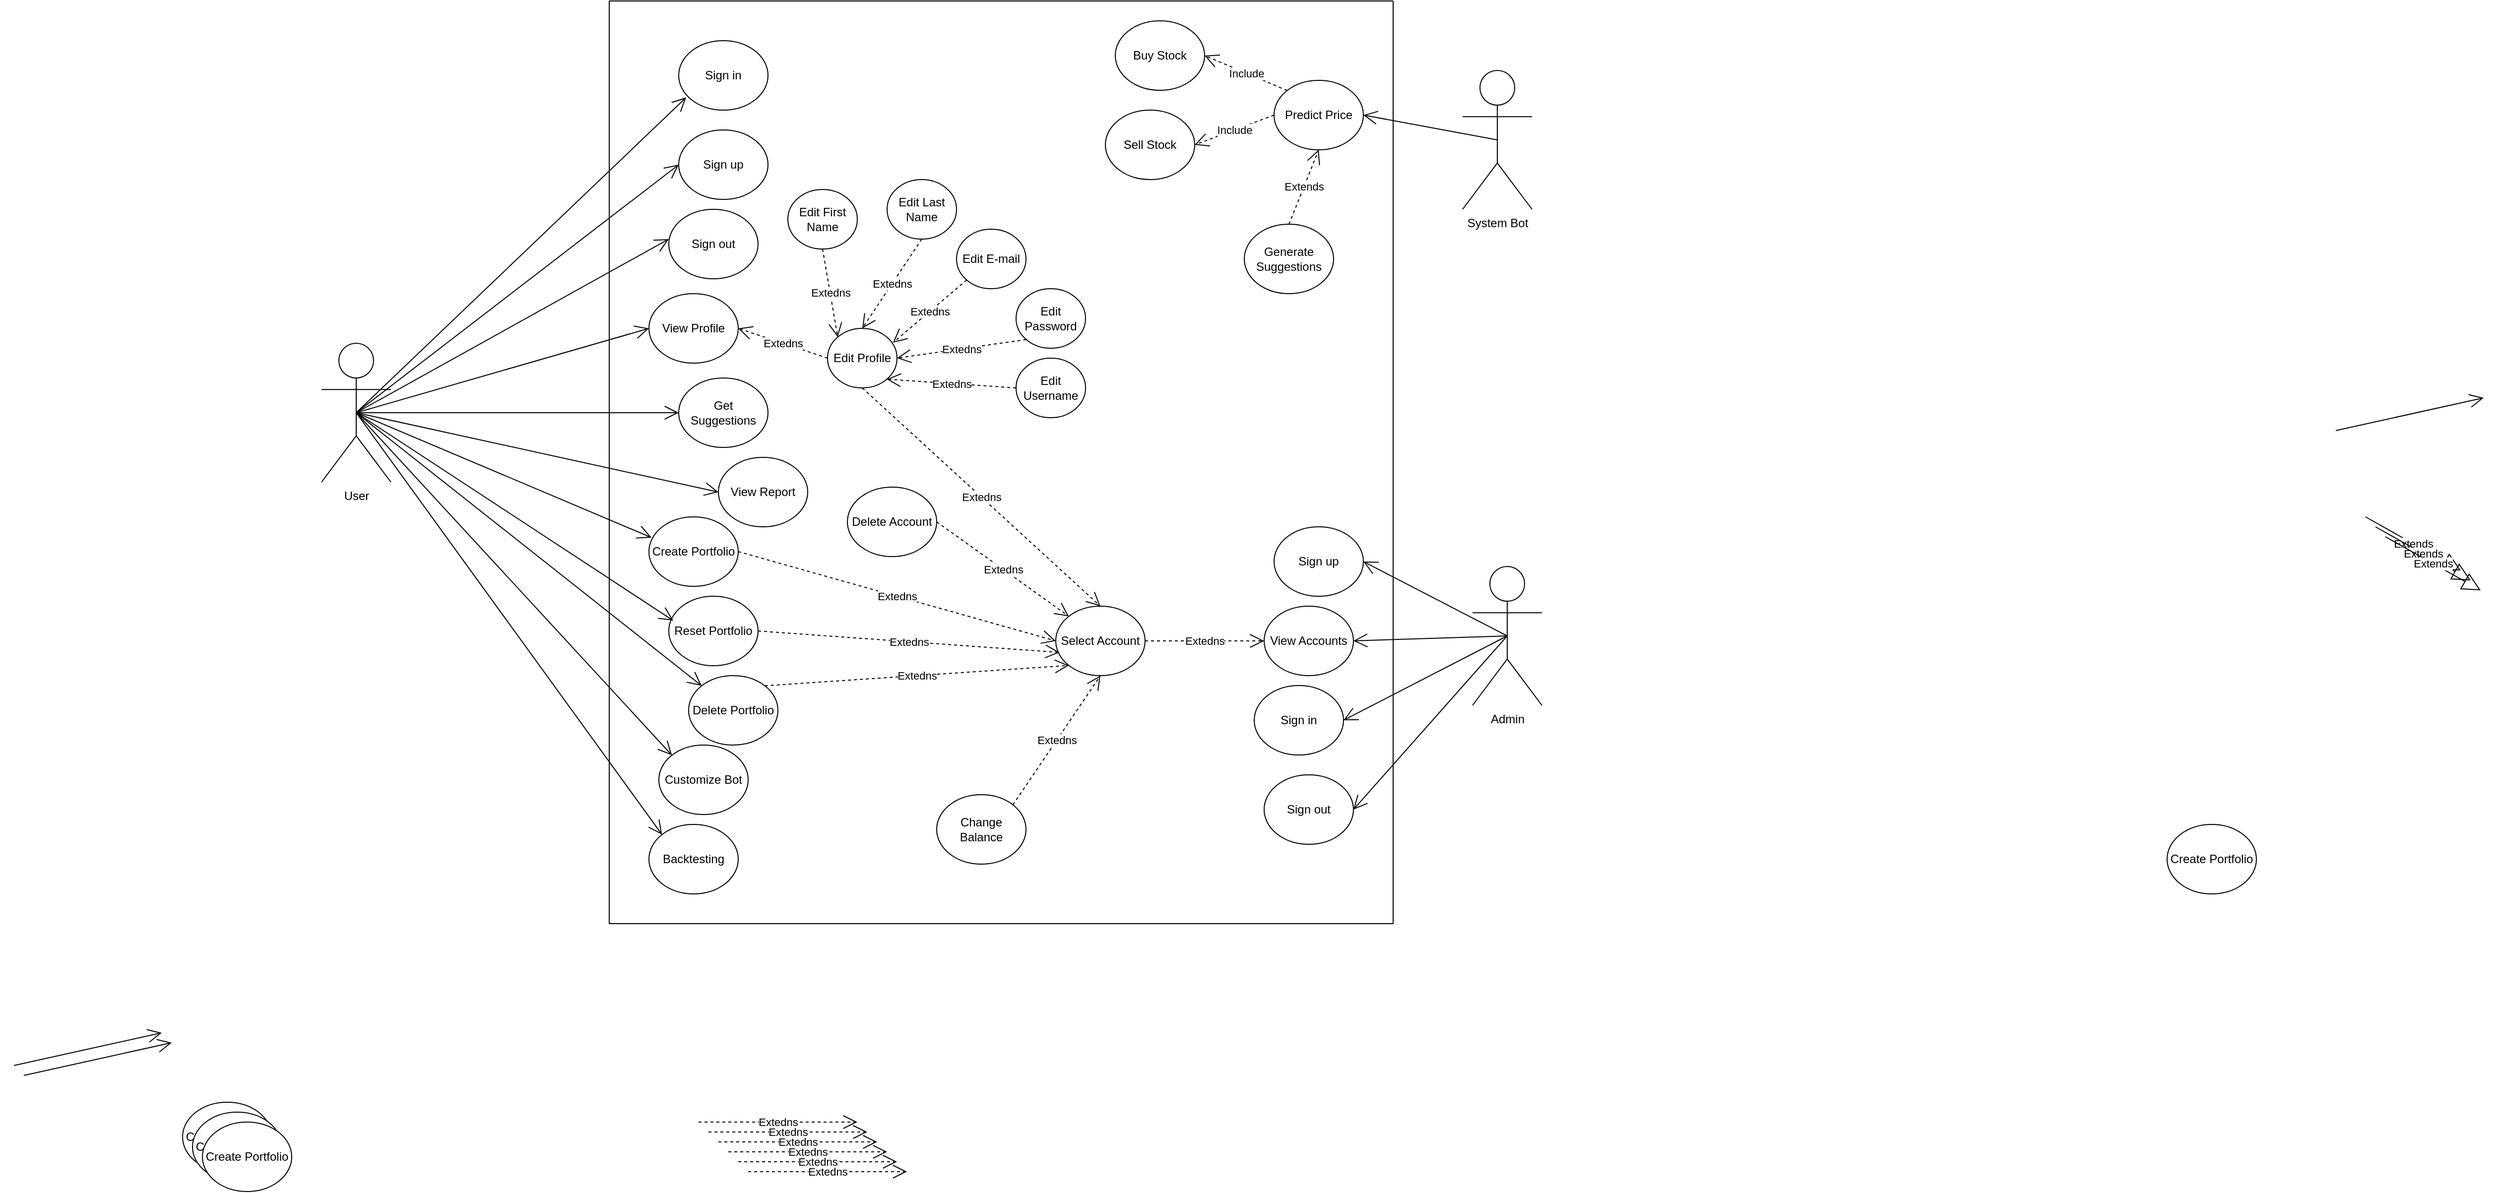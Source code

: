 <mxfile version="24.3.1" type="device" pages="2">
  <diagram name="Page-1" id="wAWDvW-xQDipIDDKOYBQ">
    <mxGraphModel dx="2840" dy="965" grid="1" gridSize="10" guides="1" tooltips="1" connect="1" arrows="1" fold="1" page="1" pageScale="1" pageWidth="850" pageHeight="1100" math="0" shadow="0">
      <root>
        <mxCell id="0" />
        <mxCell id="1" parent="0" />
        <mxCell id="NSzrFH0H3gAdwd_SfrIY-2" value="" style="swimlane;startSize=0;" parent="1" vertex="1">
          <mxGeometry x="600" y="350" width="790" height="930" as="geometry" />
        </mxCell>
        <mxCell id="NSzrFH0H3gAdwd_SfrIY-7" value="Sign in" style="ellipse;whiteSpace=wrap;html=1;" parent="NSzrFH0H3gAdwd_SfrIY-2" vertex="1">
          <mxGeometry x="70" y="40" width="90" height="70" as="geometry" />
        </mxCell>
        <mxCell id="NSzrFH0H3gAdwd_SfrIY-22" value="Get Suggestions" style="ellipse;whiteSpace=wrap;html=1;" parent="NSzrFH0H3gAdwd_SfrIY-2" vertex="1">
          <mxGeometry x="70" y="380" width="90" height="70" as="geometry" />
        </mxCell>
        <mxCell id="NSzrFH0H3gAdwd_SfrIY-21" value="Edit Password" style="ellipse;whiteSpace=wrap;html=1;" parent="NSzrFH0H3gAdwd_SfrIY-2" vertex="1">
          <mxGeometry x="410" y="290" width="70" height="60" as="geometry" />
        </mxCell>
        <mxCell id="NSzrFH0H3gAdwd_SfrIY-20" value="Sign up" style="ellipse;whiteSpace=wrap;html=1;" parent="NSzrFH0H3gAdwd_SfrIY-2" vertex="1">
          <mxGeometry x="70" y="130" width="90" height="70" as="geometry" />
        </mxCell>
        <mxCell id="NSzrFH0H3gAdwd_SfrIY-19" value="View Profile" style="ellipse;whiteSpace=wrap;html=1;" parent="NSzrFH0H3gAdwd_SfrIY-2" vertex="1">
          <mxGeometry x="40" y="295" width="90" height="70" as="geometry" />
        </mxCell>
        <mxCell id="NSzrFH0H3gAdwd_SfrIY-18" value="Sign out" style="ellipse;whiteSpace=wrap;html=1;" parent="NSzrFH0H3gAdwd_SfrIY-2" vertex="1">
          <mxGeometry x="60" y="210" width="90" height="70" as="geometry" />
        </mxCell>
        <mxCell id="NSzrFH0H3gAdwd_SfrIY-24" value="" style="endArrow=open;endFill=1;endSize=12;html=1;rounded=0;exitX=0.5;exitY=0.5;exitDx=0;exitDy=0;exitPerimeter=0;entryX=0.084;entryY=0.817;entryDx=0;entryDy=0;entryPerimeter=0;" parent="NSzrFH0H3gAdwd_SfrIY-2" source="NSzrFH0H3gAdwd_SfrIY-3" edge="1">
          <mxGeometry width="160" relative="1" as="geometry">
            <mxPoint x="-89" y="273" as="sourcePoint" />
            <mxPoint x="60" y="240" as="targetPoint" />
          </mxGeometry>
        </mxCell>
        <mxCell id="NSzrFH0H3gAdwd_SfrIY-36" value="Edit First Name" style="ellipse;whiteSpace=wrap;html=1;" parent="NSzrFH0H3gAdwd_SfrIY-2" vertex="1">
          <mxGeometry x="180" y="190" width="70" height="60" as="geometry" />
        </mxCell>
        <mxCell id="NSzrFH0H3gAdwd_SfrIY-35" value="Edit Profile" style="ellipse;whiteSpace=wrap;html=1;" parent="NSzrFH0H3gAdwd_SfrIY-2" vertex="1">
          <mxGeometry x="220" y="330" width="70" height="60" as="geometry" />
        </mxCell>
        <mxCell id="NSzrFH0H3gAdwd_SfrIY-33" value="Edit Last Name" style="ellipse;whiteSpace=wrap;html=1;" parent="NSzrFH0H3gAdwd_SfrIY-2" vertex="1">
          <mxGeometry x="280" y="180" width="70" height="60" as="geometry" />
        </mxCell>
        <mxCell id="NSzrFH0H3gAdwd_SfrIY-34" value="Edit E-mail" style="ellipse;whiteSpace=wrap;html=1;" parent="NSzrFH0H3gAdwd_SfrIY-2" vertex="1">
          <mxGeometry x="350" y="230" width="70" height="60" as="geometry" />
        </mxCell>
        <mxCell id="NSzrFH0H3gAdwd_SfrIY-46" value="Create Portfolio" style="ellipse;whiteSpace=wrap;html=1;" parent="NSzrFH0H3gAdwd_SfrIY-2" vertex="1">
          <mxGeometry x="40" y="520" width="90" height="70" as="geometry" />
        </mxCell>
        <mxCell id="NSzrFH0H3gAdwd_SfrIY-50" value="Change Balance" style="ellipse;whiteSpace=wrap;html=1;" parent="NSzrFH0H3gAdwd_SfrIY-2" vertex="1">
          <mxGeometry x="330" y="800" width="90" height="70" as="geometry" />
        </mxCell>
        <mxCell id="NSzrFH0H3gAdwd_SfrIY-49" value="View Accounts" style="ellipse;whiteSpace=wrap;html=1;" parent="NSzrFH0H3gAdwd_SfrIY-2" vertex="1">
          <mxGeometry x="660" y="610" width="90" height="70" as="geometry" />
        </mxCell>
        <mxCell id="NSzrFH0H3gAdwd_SfrIY-48" value="Reset Portfolio" style="ellipse;whiteSpace=wrap;html=1;" parent="NSzrFH0H3gAdwd_SfrIY-2" vertex="1">
          <mxGeometry x="60" y="600" width="90" height="70" as="geometry" />
        </mxCell>
        <mxCell id="NSzrFH0H3gAdwd_SfrIY-61" value="Delete Account" style="ellipse;whiteSpace=wrap;html=1;" parent="NSzrFH0H3gAdwd_SfrIY-2" vertex="1">
          <mxGeometry x="240" y="490" width="90" height="70" as="geometry" />
        </mxCell>
        <mxCell id="NSzrFH0H3gAdwd_SfrIY-60" value="Select Account" style="ellipse;whiteSpace=wrap;html=1;" parent="NSzrFH0H3gAdwd_SfrIY-2" vertex="1">
          <mxGeometry x="450" y="610" width="90" height="70" as="geometry" />
        </mxCell>
        <mxCell id="NSzrFH0H3gAdwd_SfrIY-63" value="Delete Portfolio" style="ellipse;whiteSpace=wrap;html=1;" parent="NSzrFH0H3gAdwd_SfrIY-2" vertex="1">
          <mxGeometry x="80" y="680" width="90" height="70" as="geometry" />
        </mxCell>
        <mxCell id="NSzrFH0H3gAdwd_SfrIY-81" value="Edit Username" style="ellipse;whiteSpace=wrap;html=1;" parent="NSzrFH0H3gAdwd_SfrIY-2" vertex="1">
          <mxGeometry x="410" y="360" width="70" height="60" as="geometry" />
        </mxCell>
        <mxCell id="NSzrFH0H3gAdwd_SfrIY-84" value="Sign in" style="ellipse;whiteSpace=wrap;html=1;" parent="NSzrFH0H3gAdwd_SfrIY-2" vertex="1">
          <mxGeometry x="650" y="690" width="90" height="70" as="geometry" />
        </mxCell>
        <mxCell id="NSzrFH0H3gAdwd_SfrIY-85" value="Sign up" style="ellipse;whiteSpace=wrap;html=1;" parent="NSzrFH0H3gAdwd_SfrIY-2" vertex="1">
          <mxGeometry x="670" y="530" width="90" height="70" as="geometry" />
        </mxCell>
        <mxCell id="NSzrFH0H3gAdwd_SfrIY-86" value="Sign out" style="ellipse;whiteSpace=wrap;html=1;" parent="NSzrFH0H3gAdwd_SfrIY-2" vertex="1">
          <mxGeometry x="660" y="780" width="90" height="70" as="geometry" />
        </mxCell>
        <mxCell id="NSzrFH0H3gAdwd_SfrIY-64" value="Buy Stock" style="ellipse;whiteSpace=wrap;html=1;" parent="NSzrFH0H3gAdwd_SfrIY-2" vertex="1">
          <mxGeometry x="510" y="20" width="90" height="70" as="geometry" />
        </mxCell>
        <mxCell id="NSzrFH0H3gAdwd_SfrIY-95" value="Sell Stock" style="ellipse;whiteSpace=wrap;html=1;" parent="NSzrFH0H3gAdwd_SfrIY-2" vertex="1">
          <mxGeometry x="500" y="110" width="90" height="70" as="geometry" />
        </mxCell>
        <mxCell id="gyJNxoxZwy5CsyFpe8hy-28" value="Extedns" style="endArrow=open;endSize=12;dashed=1;html=1;rounded=0;entryX=0.041;entryY=0.666;entryDx=0;entryDy=0;exitX=1;exitY=0.5;exitDx=0;exitDy=0;entryPerimeter=0;" parent="NSzrFH0H3gAdwd_SfrIY-2" source="NSzrFH0H3gAdwd_SfrIY-48" target="NSzrFH0H3gAdwd_SfrIY-60" edge="1">
          <mxGeometry width="160" relative="1" as="geometry">
            <mxPoint x="135" y="790" as="sourcePoint" />
            <mxPoint x="295" y="790" as="targetPoint" />
          </mxGeometry>
        </mxCell>
        <mxCell id="gyJNxoxZwy5CsyFpe8hy-27" value="Extedns" style="endArrow=open;endSize=12;dashed=1;html=1;rounded=0;exitX=1;exitY=0;exitDx=0;exitDy=0;entryX=0.5;entryY=1;entryDx=0;entryDy=0;" parent="NSzrFH0H3gAdwd_SfrIY-2" source="NSzrFH0H3gAdwd_SfrIY-50" target="NSzrFH0H3gAdwd_SfrIY-60" edge="1">
          <mxGeometry width="160" relative="1" as="geometry">
            <mxPoint x="440" y="794.68" as="sourcePoint" />
            <mxPoint x="600" y="794.68" as="targetPoint" />
          </mxGeometry>
        </mxCell>
        <mxCell id="gyJNxoxZwy5CsyFpe8hy-7" value="Extedns" style="endArrow=open;endSize=12;dashed=1;html=1;rounded=0;exitX=1;exitY=0;exitDx=0;exitDy=0;entryX=0;entryY=1;entryDx=0;entryDy=0;" parent="NSzrFH0H3gAdwd_SfrIY-2" source="NSzrFH0H3gAdwd_SfrIY-63" target="NSzrFH0H3gAdwd_SfrIY-60" edge="1">
          <mxGeometry width="160" relative="1" as="geometry">
            <mxPoint x="160" y="814.68" as="sourcePoint" />
            <mxPoint x="320" y="814.68" as="targetPoint" />
          </mxGeometry>
        </mxCell>
        <mxCell id="gyJNxoxZwy5CsyFpe8hy-8" value="Extedns" style="endArrow=open;endSize=12;dashed=1;html=1;rounded=0;exitX=1;exitY=0.5;exitDx=0;exitDy=0;entryX=0;entryY=0.5;entryDx=0;entryDy=0;" parent="NSzrFH0H3gAdwd_SfrIY-2" source="NSzrFH0H3gAdwd_SfrIY-46" target="NSzrFH0H3gAdwd_SfrIY-60" edge="1">
          <mxGeometry width="160" relative="1" as="geometry">
            <mxPoint x="150" y="714.68" as="sourcePoint" />
            <mxPoint x="310" y="714.68" as="targetPoint" />
          </mxGeometry>
        </mxCell>
        <mxCell id="gyJNxoxZwy5CsyFpe8hy-9" value="Extedns" style="endArrow=open;endSize=12;dashed=1;html=1;rounded=0;exitX=1;exitY=0.5;exitDx=0;exitDy=0;entryX=0;entryY=0;entryDx=0;entryDy=0;" parent="NSzrFH0H3gAdwd_SfrIY-2" source="NSzrFH0H3gAdwd_SfrIY-61" target="NSzrFH0H3gAdwd_SfrIY-60" edge="1">
          <mxGeometry width="160" relative="1" as="geometry">
            <mxPoint x="305" y="580" as="sourcePoint" />
            <mxPoint x="465" y="580" as="targetPoint" />
          </mxGeometry>
        </mxCell>
        <mxCell id="gyJNxoxZwy5CsyFpe8hy-10" value="Extedns" style="endArrow=open;endSize=12;dashed=1;html=1;rounded=0;exitX=0.5;exitY=1;exitDx=0;exitDy=0;entryX=0.5;entryY=0;entryDx=0;entryDy=0;" parent="NSzrFH0H3gAdwd_SfrIY-2" source="NSzrFH0H3gAdwd_SfrIY-35" target="NSzrFH0H3gAdwd_SfrIY-60" edge="1">
          <mxGeometry width="160" relative="1" as="geometry">
            <mxPoint x="330" y="470" as="sourcePoint" />
            <mxPoint x="490" y="470" as="targetPoint" />
          </mxGeometry>
        </mxCell>
        <mxCell id="gyJNxoxZwy5CsyFpe8hy-11" value="Extedns" style="endArrow=open;endSize=12;dashed=1;html=1;rounded=0;entryX=1;entryY=1;entryDx=0;entryDy=0;exitX=0;exitY=0.5;exitDx=0;exitDy=0;" parent="NSzrFH0H3gAdwd_SfrIY-2" source="NSzrFH0H3gAdwd_SfrIY-81" target="NSzrFH0H3gAdwd_SfrIY-35" edge="1">
          <mxGeometry width="160" relative="1" as="geometry">
            <mxPoint x="410" y="444.68" as="sourcePoint" />
            <mxPoint x="570" y="444.68" as="targetPoint" />
          </mxGeometry>
        </mxCell>
        <mxCell id="gyJNxoxZwy5CsyFpe8hy-12" value="Extedns" style="endArrow=open;endSize=12;dashed=1;html=1;rounded=0;entryX=1;entryY=0.5;entryDx=0;entryDy=0;exitX=0;exitY=1;exitDx=0;exitDy=0;" parent="NSzrFH0H3gAdwd_SfrIY-2" source="NSzrFH0H3gAdwd_SfrIY-21" target="NSzrFH0H3gAdwd_SfrIY-35" edge="1">
          <mxGeometry width="160" relative="1" as="geometry">
            <mxPoint x="315" y="350.0" as="sourcePoint" />
            <mxPoint x="475" y="350.0" as="targetPoint" />
          </mxGeometry>
        </mxCell>
        <mxCell id="gyJNxoxZwy5CsyFpe8hy-13" value="Extedns" style="endArrow=open;endSize=12;dashed=1;html=1;rounded=0;entryX=0.942;entryY=0.24;entryDx=0;entryDy=0;entryPerimeter=0;exitX=0;exitY=1;exitDx=0;exitDy=0;" parent="NSzrFH0H3gAdwd_SfrIY-2" source="NSzrFH0H3gAdwd_SfrIY-34" target="NSzrFH0H3gAdwd_SfrIY-35" edge="1">
          <mxGeometry width="160" relative="1" as="geometry">
            <mxPoint x="240" y="319.68" as="sourcePoint" />
            <mxPoint x="400" y="319.68" as="targetPoint" />
          </mxGeometry>
        </mxCell>
        <mxCell id="gyJNxoxZwy5CsyFpe8hy-14" value="Extedns" style="endArrow=open;endSize=12;dashed=1;html=1;rounded=0;entryX=0.5;entryY=0;entryDx=0;entryDy=0;exitX=0.5;exitY=1;exitDx=0;exitDy=0;" parent="NSzrFH0H3gAdwd_SfrIY-2" source="NSzrFH0H3gAdwd_SfrIY-33" target="NSzrFH0H3gAdwd_SfrIY-35" edge="1">
          <mxGeometry width="160" relative="1" as="geometry">
            <mxPoint x="250" y="259.68" as="sourcePoint" />
            <mxPoint x="410" y="259.68" as="targetPoint" />
          </mxGeometry>
        </mxCell>
        <mxCell id="gyJNxoxZwy5CsyFpe8hy-15" value="Extedns" style="endArrow=open;endSize=12;dashed=1;html=1;rounded=0;exitX=0.5;exitY=1;exitDx=0;exitDy=0;entryX=0;entryY=0;entryDx=0;entryDy=0;" parent="NSzrFH0H3gAdwd_SfrIY-2" source="NSzrFH0H3gAdwd_SfrIY-36" target="NSzrFH0H3gAdwd_SfrIY-35" edge="1">
          <mxGeometry width="160" relative="1" as="geometry">
            <mxPoint x="190" y="289.35" as="sourcePoint" />
            <mxPoint x="350" y="289.35" as="targetPoint" />
          </mxGeometry>
        </mxCell>
        <mxCell id="gyJNxoxZwy5CsyFpe8hy-16" value="Extedns" style="endArrow=open;endSize=12;dashed=1;html=1;rounded=0;entryX=1;entryY=0.5;entryDx=0;entryDy=0;exitX=0;exitY=0.5;exitDx=0;exitDy=0;" parent="NSzrFH0H3gAdwd_SfrIY-2" source="NSzrFH0H3gAdwd_SfrIY-35" target="NSzrFH0H3gAdwd_SfrIY-19" edge="1">
          <mxGeometry width="160" relative="1" as="geometry">
            <mxPoint x="160" y="329.35" as="sourcePoint" />
            <mxPoint x="320" y="329.35" as="targetPoint" />
          </mxGeometry>
        </mxCell>
        <mxCell id="gyJNxoxZwy5CsyFpe8hy-20" value="Extedns" style="endArrow=open;endSize=12;dashed=1;html=1;rounded=0;exitX=1;exitY=0.5;exitDx=0;exitDy=0;entryX=0;entryY=0.5;entryDx=0;entryDy=0;" parent="NSzrFH0H3gAdwd_SfrIY-2" source="NSzrFH0H3gAdwd_SfrIY-60" target="NSzrFH0H3gAdwd_SfrIY-49" edge="1">
          <mxGeometry width="160" relative="1" as="geometry">
            <mxPoint x="500" y="534.68" as="sourcePoint" />
            <mxPoint x="660" y="534.68" as="targetPoint" />
          </mxGeometry>
        </mxCell>
        <mxCell id="diHtU1x06niT0KX87ARY-1" value="Generate Suggestions" style="ellipse;whiteSpace=wrap;html=1;" parent="NSzrFH0H3gAdwd_SfrIY-2" vertex="1">
          <mxGeometry x="640" y="225" width="90" height="70" as="geometry" />
        </mxCell>
        <mxCell id="diHtU1x06niT0KX87ARY-5" value="View Report" style="ellipse;whiteSpace=wrap;html=1;" parent="NSzrFH0H3gAdwd_SfrIY-2" vertex="1">
          <mxGeometry x="110" y="460" width="90" height="70" as="geometry" />
        </mxCell>
        <mxCell id="MV-W5pLEMbp7RAgzTcfO-1" value="Customize Bot" style="ellipse;whiteSpace=wrap;html=1;" parent="NSzrFH0H3gAdwd_SfrIY-2" vertex="1">
          <mxGeometry x="50" y="750" width="90" height="70" as="geometry" />
        </mxCell>
        <mxCell id="pIbrdwTya8j1SJDzR_1I-1" value="Backtesting" style="ellipse;whiteSpace=wrap;html=1;" vertex="1" parent="NSzrFH0H3gAdwd_SfrIY-2">
          <mxGeometry x="40" y="830" width="90" height="70" as="geometry" />
        </mxCell>
        <mxCell id="NSzrFH0H3gAdwd_SfrIY-3" value="User&lt;br&gt;" style="shape=umlActor;verticalLabelPosition=bottom;verticalAlign=top;html=1;outlineConnect=0;" parent="1" vertex="1">
          <mxGeometry x="310" y="695" width="70" height="140" as="geometry" />
        </mxCell>
        <mxCell id="NSzrFH0H3gAdwd_SfrIY-13" value="" style="endArrow=open;endFill=1;endSize=12;html=1;rounded=0;entryX=0.084;entryY=0.817;entryDx=0;entryDy=0;entryPerimeter=0;exitX=0.5;exitY=0.5;exitDx=0;exitDy=0;exitPerimeter=0;" parent="1" source="NSzrFH0H3gAdwd_SfrIY-3" target="NSzrFH0H3gAdwd_SfrIY-7" edge="1">
          <mxGeometry width="160" relative="1" as="geometry">
            <mxPoint x="530" y="480" as="sourcePoint" />
            <mxPoint x="690" y="480" as="targetPoint" />
          </mxGeometry>
        </mxCell>
        <mxCell id="NSzrFH0H3gAdwd_SfrIY-23" value="" style="endArrow=open;endFill=1;endSize=12;html=1;rounded=0;exitX=0.5;exitY=0.5;exitDx=0;exitDy=0;exitPerimeter=0;entryX=0;entryY=0.5;entryDx=0;entryDy=0;" parent="1" source="NSzrFH0H3gAdwd_SfrIY-3" target="NSzrFH0H3gAdwd_SfrIY-20" edge="1">
          <mxGeometry width="160" relative="1" as="geometry">
            <mxPoint x="539" y="490" as="sourcePoint" />
            <mxPoint x="688" y="457" as="targetPoint" />
          </mxGeometry>
        </mxCell>
        <mxCell id="NSzrFH0H3gAdwd_SfrIY-25" value="" style="endArrow=open;endFill=1;endSize=12;html=1;rounded=0;exitX=0.55;exitY=0.503;exitDx=0;exitDy=0;exitPerimeter=0;entryX=0.084;entryY=0.817;entryDx=0;entryDy=0;entryPerimeter=0;" parent="1" edge="1">
          <mxGeometry width="160" relative="1" as="geometry">
            <mxPoint x="2340" y="783" as="sourcePoint" />
            <mxPoint x="2489" y="750" as="targetPoint" />
          </mxGeometry>
        </mxCell>
        <mxCell id="NSzrFH0H3gAdwd_SfrIY-26" value="" style="endArrow=open;endFill=1;endSize=12;html=1;rounded=0;exitX=0.5;exitY=0.5;exitDx=0;exitDy=0;exitPerimeter=0;entryX=0.05;entryY=0.35;entryDx=0;entryDy=0;entryPerimeter=0;" parent="1" source="NSzrFH0H3gAdwd_SfrIY-3" target="NSzrFH0H3gAdwd_SfrIY-48" edge="1">
          <mxGeometry width="160" relative="1" as="geometry">
            <mxPoint x="490" y="1083" as="sourcePoint" />
            <mxPoint x="639" y="1050" as="targetPoint" />
          </mxGeometry>
        </mxCell>
        <mxCell id="NSzrFH0H3gAdwd_SfrIY-30" value="" style="endArrow=open;endFill=1;endSize=12;html=1;rounded=0;exitX=0.5;exitY=0.5;exitDx=0;exitDy=0;exitPerimeter=0;entryX=0;entryY=0.5;entryDx=0;entryDy=0;" parent="1" source="NSzrFH0H3gAdwd_SfrIY-3" target="NSzrFH0H3gAdwd_SfrIY-22" edge="1">
          <mxGeometry width="160" relative="1" as="geometry">
            <mxPoint x="490" y="783" as="sourcePoint" />
            <mxPoint x="639" y="750" as="targetPoint" />
          </mxGeometry>
        </mxCell>
        <mxCell id="NSzrFH0H3gAdwd_SfrIY-31" value="" style="endArrow=open;endFill=1;endSize=12;html=1;rounded=0;entryX=0;entryY=0.5;entryDx=0;entryDy=0;exitX=0.5;exitY=0.5;exitDx=0;exitDy=0;exitPerimeter=0;" parent="1" source="NSzrFH0H3gAdwd_SfrIY-3" target="NSzrFH0H3gAdwd_SfrIY-19" edge="1">
          <mxGeometry width="160" relative="1" as="geometry">
            <mxPoint x="500" y="703" as="sourcePoint" />
            <mxPoint x="649" y="670" as="targetPoint" />
          </mxGeometry>
        </mxCell>
        <mxCell id="NSzrFH0H3gAdwd_SfrIY-27" value="" style="endArrow=open;endFill=1;endSize=12;html=1;rounded=0;exitX=0.5;exitY=0.5;exitDx=0;exitDy=0;exitPerimeter=0;entryX=0.029;entryY=0.298;entryDx=0;entryDy=0;entryPerimeter=0;" parent="1" source="NSzrFH0H3gAdwd_SfrIY-3" target="NSzrFH0H3gAdwd_SfrIY-46" edge="1">
          <mxGeometry width="160" relative="1" as="geometry">
            <mxPoint x="480" y="1021.5" as="sourcePoint" />
            <mxPoint x="629" y="988.5" as="targetPoint" />
          </mxGeometry>
        </mxCell>
        <mxCell id="NSzrFH0H3gAdwd_SfrIY-52" value="Admin" style="shape=umlActor;verticalLabelPosition=bottom;verticalAlign=top;html=1;outlineConnect=0;" parent="1" vertex="1">
          <mxGeometry x="1470" y="920" width="70" height="140" as="geometry" />
        </mxCell>
        <mxCell id="NSzrFH0H3gAdwd_SfrIY-53" value="System Bot" style="shape=umlActor;verticalLabelPosition=bottom;verticalAlign=top;html=1;outlineConnect=0;" parent="1" vertex="1">
          <mxGeometry x="1460" y="420" width="70" height="140" as="geometry" />
        </mxCell>
        <mxCell id="NSzrFH0H3gAdwd_SfrIY-59" value="" style="endArrow=open;endFill=1;endSize=12;html=1;rounded=0;entryX=1;entryY=0.5;entryDx=0;entryDy=0;exitX=0.5;exitY=0.5;exitDx=0;exitDy=0;exitPerimeter=0;" parent="1" source="NSzrFH0H3gAdwd_SfrIY-52" target="NSzrFH0H3gAdwd_SfrIY-49" edge="1">
          <mxGeometry width="160" relative="1" as="geometry">
            <mxPoint x="920" y="1013" as="sourcePoint" />
            <mxPoint x="1069" y="980" as="targetPoint" />
          </mxGeometry>
        </mxCell>
        <mxCell id="NSzrFH0H3gAdwd_SfrIY-74" value="Extends" style="endArrow=block;endSize=16;endFill=0;html=1;rounded=0;entryX=0.007;entryY=0.332;entryDx=0;entryDy=0;entryPerimeter=0;exitX=0.91;exitY=0.772;exitDx=0;exitDy=0;exitPerimeter=0;" parent="1" edge="1">
          <mxGeometry width="160" relative="1" as="geometry">
            <mxPoint x="2370" y="870" as="sourcePoint" />
            <mxPoint x="2466" y="924" as="targetPoint" />
          </mxGeometry>
        </mxCell>
        <mxCell id="NSzrFH0H3gAdwd_SfrIY-89" value="" style="endArrow=open;endFill=1;endSize=12;html=1;rounded=0;entryX=1;entryY=0.5;entryDx=0;entryDy=0;exitX=0.5;exitY=0.5;exitDx=0;exitDy=0;exitPerimeter=0;" parent="1" source="NSzrFH0H3gAdwd_SfrIY-52" target="NSzrFH0H3gAdwd_SfrIY-85" edge="1">
          <mxGeometry width="160" relative="1" as="geometry">
            <mxPoint x="1460" y="1080" as="sourcePoint" />
            <mxPoint x="1268" y="957" as="targetPoint" />
          </mxGeometry>
        </mxCell>
        <mxCell id="NSzrFH0H3gAdwd_SfrIY-88" value="" style="endArrow=open;endFill=1;endSize=12;html=1;rounded=0;entryX=1;entryY=0.5;entryDx=0;entryDy=0;exitX=0.5;exitY=0.5;exitDx=0;exitDy=0;exitPerimeter=0;" parent="1" source="NSzrFH0H3gAdwd_SfrIY-52" target="NSzrFH0H3gAdwd_SfrIY-84" edge="1">
          <mxGeometry width="160" relative="1" as="geometry">
            <mxPoint x="1475" y="1310" as="sourcePoint" />
            <mxPoint x="1270" y="980" as="targetPoint" />
          </mxGeometry>
        </mxCell>
        <mxCell id="NSzrFH0H3gAdwd_SfrIY-87" value="" style="endArrow=open;endFill=1;endSize=12;html=1;rounded=0;entryX=1;entryY=0.5;entryDx=0;entryDy=0;exitX=0.5;exitY=0.5;exitDx=0;exitDy=0;exitPerimeter=0;" parent="1" source="NSzrFH0H3gAdwd_SfrIY-52" target="NSzrFH0H3gAdwd_SfrIY-86" edge="1">
          <mxGeometry width="160" relative="1" as="geometry">
            <mxPoint x="1475" y="1310" as="sourcePoint" />
            <mxPoint x="1330" y="1220" as="targetPoint" />
          </mxGeometry>
        </mxCell>
        <mxCell id="NSzrFH0H3gAdwd_SfrIY-90" value="" style="endArrow=open;endFill=1;endSize=12;html=1;rounded=0;exitX=0.5;exitY=0.5;exitDx=0;exitDy=0;exitPerimeter=0;entryX=0;entryY=0;entryDx=0;entryDy=0;" parent="1" source="NSzrFH0H3gAdwd_SfrIY-3" target="NSzrFH0H3gAdwd_SfrIY-63" edge="1">
          <mxGeometry width="160" relative="1" as="geometry">
            <mxPoint x="395" y="680" as="sourcePoint" />
            <mxPoint x="705" y="1065" as="targetPoint" />
          </mxGeometry>
        </mxCell>
        <mxCell id="NSzrFH0H3gAdwd_SfrIY-91" value="Extends" style="endArrow=block;endSize=16;endFill=0;html=1;rounded=0;entryX=0.007;entryY=0.332;entryDx=0;entryDy=0;entryPerimeter=0;exitX=0.91;exitY=0.772;exitDx=0;exitDy=0;exitPerimeter=0;" parent="1" edge="1">
          <mxGeometry width="160" relative="1" as="geometry">
            <mxPoint x="2380" y="880" as="sourcePoint" />
            <mxPoint x="2476" y="934" as="targetPoint" />
          </mxGeometry>
        </mxCell>
        <mxCell id="NSzrFH0H3gAdwd_SfrIY-92" value="Extends" style="endArrow=block;endSize=16;endFill=0;html=1;rounded=0;entryX=0.007;entryY=0.332;entryDx=0;entryDy=0;entryPerimeter=0;exitX=0.91;exitY=0.772;exitDx=0;exitDy=0;exitPerimeter=0;" parent="1" edge="1">
          <mxGeometry width="160" relative="1" as="geometry">
            <mxPoint x="2390" y="890" as="sourcePoint" />
            <mxPoint x="2486" y="944" as="targetPoint" />
          </mxGeometry>
        </mxCell>
        <mxCell id="NSzrFH0H3gAdwd_SfrIY-62" value="Create Portfolio" style="ellipse;whiteSpace=wrap;html=1;" parent="1" vertex="1">
          <mxGeometry x="2170" y="1180" width="90" height="70" as="geometry" />
        </mxCell>
        <mxCell id="NSzrFH0H3gAdwd_SfrIY-96" value="" style="endArrow=open;endFill=1;endSize=12;html=1;rounded=0;exitX=0.55;exitY=0.503;exitDx=0;exitDy=0;exitPerimeter=0;entryX=0.084;entryY=0.817;entryDx=0;entryDy=0;entryPerimeter=0;" parent="1" edge="1">
          <mxGeometry width="160" relative="1" as="geometry">
            <mxPoint y="1423" as="sourcePoint" />
            <mxPoint x="149" y="1390" as="targetPoint" />
          </mxGeometry>
        </mxCell>
        <mxCell id="NSzrFH0H3gAdwd_SfrIY-97" value="" style="endArrow=open;endFill=1;endSize=12;html=1;rounded=0;exitX=0.55;exitY=0.503;exitDx=0;exitDy=0;exitPerimeter=0;entryX=0.084;entryY=0.817;entryDx=0;entryDy=0;entryPerimeter=0;" parent="1" edge="1">
          <mxGeometry width="160" relative="1" as="geometry">
            <mxPoint x="10" y="1433" as="sourcePoint" />
            <mxPoint x="159" y="1400" as="targetPoint" />
          </mxGeometry>
        </mxCell>
        <mxCell id="NSzrFH0H3gAdwd_SfrIY-94" value="Predict Price" style="ellipse;whiteSpace=wrap;html=1;" parent="1" vertex="1">
          <mxGeometry x="1270" y="430" width="90" height="70" as="geometry" />
        </mxCell>
        <mxCell id="NSzrFH0H3gAdwd_SfrIY-98" value="" style="endArrow=open;endFill=1;endSize=12;html=1;rounded=0;entryX=1;entryY=0.5;entryDx=0;entryDy=0;exitX=0.5;exitY=0.5;exitDx=0;exitDy=0;exitPerimeter=0;" parent="1" source="NSzrFH0H3gAdwd_SfrIY-53" target="NSzrFH0H3gAdwd_SfrIY-94" edge="1">
          <mxGeometry width="160" relative="1" as="geometry">
            <mxPoint x="1141" y="600" as="sourcePoint" />
            <mxPoint x="1409.386" y="570.002" as="targetPoint" />
          </mxGeometry>
        </mxCell>
        <mxCell id="gyJNxoxZwy5CsyFpe8hy-21" value="Extedns" style="endArrow=open;endSize=12;dashed=1;html=1;rounded=0;" parent="1" edge="1">
          <mxGeometry width="160" relative="1" as="geometry">
            <mxPoint x="690" y="1480" as="sourcePoint" />
            <mxPoint x="850" y="1480" as="targetPoint" />
          </mxGeometry>
        </mxCell>
        <mxCell id="gyJNxoxZwy5CsyFpe8hy-22" value="Extedns" style="endArrow=open;endSize=12;dashed=1;html=1;rounded=0;" parent="1" edge="1">
          <mxGeometry width="160" relative="1" as="geometry">
            <mxPoint x="700" y="1490" as="sourcePoint" />
            <mxPoint x="860" y="1490" as="targetPoint" />
          </mxGeometry>
        </mxCell>
        <mxCell id="gyJNxoxZwy5CsyFpe8hy-23" value="Extedns" style="endArrow=open;endSize=12;dashed=1;html=1;rounded=0;" parent="1" edge="1">
          <mxGeometry width="160" relative="1" as="geometry">
            <mxPoint x="710" y="1500" as="sourcePoint" />
            <mxPoint x="870" y="1500" as="targetPoint" />
          </mxGeometry>
        </mxCell>
        <mxCell id="gyJNxoxZwy5CsyFpe8hy-24" value="Extedns" style="endArrow=open;endSize=12;dashed=1;html=1;rounded=0;" parent="1" edge="1">
          <mxGeometry width="160" relative="1" as="geometry">
            <mxPoint x="720" y="1510" as="sourcePoint" />
            <mxPoint x="880" y="1510" as="targetPoint" />
          </mxGeometry>
        </mxCell>
        <mxCell id="gyJNxoxZwy5CsyFpe8hy-25" value="Extedns" style="endArrow=open;endSize=12;dashed=1;html=1;rounded=0;" parent="1" edge="1">
          <mxGeometry width="160" relative="1" as="geometry">
            <mxPoint x="730" y="1520" as="sourcePoint" />
            <mxPoint x="890" y="1520" as="targetPoint" />
          </mxGeometry>
        </mxCell>
        <mxCell id="gyJNxoxZwy5CsyFpe8hy-26" value="Extedns" style="endArrow=open;endSize=12;dashed=1;html=1;rounded=0;" parent="1" edge="1">
          <mxGeometry width="160" relative="1" as="geometry">
            <mxPoint x="740" y="1530" as="sourcePoint" />
            <mxPoint x="900" y="1530" as="targetPoint" />
          </mxGeometry>
        </mxCell>
        <mxCell id="gyJNxoxZwy5CsyFpe8hy-17" value="Include" style="endArrow=open;endSize=12;dashed=1;html=1;rounded=0;entryX=1;entryY=0.5;entryDx=0;entryDy=0;exitX=0;exitY=0;exitDx=0;exitDy=0;" parent="1" source="NSzrFH0H3gAdwd_SfrIY-94" target="NSzrFH0H3gAdwd_SfrIY-64" edge="1">
          <mxGeometry width="160" relative="1" as="geometry">
            <mxPoint x="1360" y="404.68" as="sourcePoint" />
            <mxPoint x="1200" y="404.68" as="targetPoint" />
          </mxGeometry>
        </mxCell>
        <mxCell id="gyJNxoxZwy5CsyFpe8hy-18" value="Include" style="endArrow=open;endSize=12;dashed=1;html=1;rounded=0;exitX=0;exitY=0.5;exitDx=0;exitDy=0;entryX=1;entryY=0.5;entryDx=0;entryDy=0;" parent="1" source="NSzrFH0H3gAdwd_SfrIY-94" target="NSzrFH0H3gAdwd_SfrIY-95" edge="1">
          <mxGeometry width="160" relative="1" as="geometry">
            <mxPoint x="1330" y="599.68" as="sourcePoint" />
            <mxPoint x="1170" y="599.68" as="targetPoint" />
          </mxGeometry>
        </mxCell>
        <mxCell id="xCD8gJaUAP0PvVdxfNOr-1" value="Create Portfolio" style="ellipse;whiteSpace=wrap;html=1;" parent="1" vertex="1">
          <mxGeometry x="170" y="1460" width="90" height="70" as="geometry" />
        </mxCell>
        <mxCell id="xCD8gJaUAP0PvVdxfNOr-2" value="Create Portfolio" style="ellipse;whiteSpace=wrap;html=1;" parent="1" vertex="1">
          <mxGeometry x="180" y="1470" width="90" height="70" as="geometry" />
        </mxCell>
        <mxCell id="xCD8gJaUAP0PvVdxfNOr-3" value="Create Portfolio" style="ellipse;whiteSpace=wrap;html=1;" parent="1" vertex="1">
          <mxGeometry x="190" y="1480" width="90" height="70" as="geometry" />
        </mxCell>
        <mxCell id="diHtU1x06niT0KX87ARY-2" value="Extends" style="endArrow=open;endSize=12;dashed=1;html=1;rounded=0;exitX=0.5;exitY=0;exitDx=0;exitDy=0;entryX=0.5;entryY=1;entryDx=0;entryDy=0;" parent="1" source="diHtU1x06niT0KX87ARY-1" target="NSzrFH0H3gAdwd_SfrIY-94" edge="1">
          <mxGeometry width="160" relative="1" as="geometry">
            <mxPoint x="1325" y="520" as="sourcePoint" />
            <mxPoint x="1245" y="550" as="targetPoint" />
          </mxGeometry>
        </mxCell>
        <mxCell id="diHtU1x06niT0KX87ARY-6" value="" style="endArrow=open;endFill=1;endSize=12;html=1;rounded=0;exitX=0.5;exitY=0.5;exitDx=0;exitDy=0;exitPerimeter=0;entryX=0;entryY=0.5;entryDx=0;entryDy=0;" parent="1" source="NSzrFH0H3gAdwd_SfrIY-3" target="diHtU1x06niT0KX87ARY-5" edge="1">
          <mxGeometry width="160" relative="1" as="geometry">
            <mxPoint x="375" y="750" as="sourcePoint" />
            <mxPoint x="680" y="775" as="targetPoint" />
          </mxGeometry>
        </mxCell>
        <mxCell id="MV-W5pLEMbp7RAgzTcfO-2" value="" style="endArrow=open;endFill=1;endSize=12;html=1;rounded=0;exitX=0.5;exitY=0.5;exitDx=0;exitDy=0;exitPerimeter=0;entryX=0;entryY=0;entryDx=0;entryDy=0;" parent="1" source="NSzrFH0H3gAdwd_SfrIY-3" target="MV-W5pLEMbp7RAgzTcfO-1" edge="1">
          <mxGeometry width="160" relative="1" as="geometry">
            <mxPoint x="360" y="830" as="sourcePoint" />
            <mxPoint x="638" y="1290" as="targetPoint" />
          </mxGeometry>
        </mxCell>
        <mxCell id="pIbrdwTya8j1SJDzR_1I-2" value="" style="endArrow=open;endFill=1;endSize=12;html=1;rounded=0;exitX=0.5;exitY=0.5;exitDx=0;exitDy=0;exitPerimeter=0;entryX=0;entryY=0;entryDx=0;entryDy=0;" edge="1" parent="1" source="NSzrFH0H3gAdwd_SfrIY-3" target="pIbrdwTya8j1SJDzR_1I-1">
          <mxGeometry width="160" relative="1" as="geometry">
            <mxPoint x="332" y="850" as="sourcePoint" />
            <mxPoint x="650" y="1195" as="targetPoint" />
          </mxGeometry>
        </mxCell>
      </root>
    </mxGraphModel>
  </diagram>
  <diagram id="1Nmur8SmDnYN-PauhvM6" name="Page-2">
    <mxGraphModel dx="954" dy="626" grid="1" gridSize="10" guides="1" tooltips="1" connect="1" arrows="1" fold="1" page="1" pageScale="1" pageWidth="850" pageHeight="1100" math="0" shadow="0">
      <root>
        <mxCell id="0" />
        <mxCell id="1" parent="0" />
        <mxCell id="-VxAkrDXX86SFEOjTzRP-1" value="" style="swimlane;startSize=0;" parent="1" vertex="1">
          <mxGeometry x="1090" y="320" width="790" height="980" as="geometry" />
        </mxCell>
        <mxCell id="-VxAkrDXX86SFEOjTzRP-2" value="Sign in" style="ellipse;whiteSpace=wrap;html=1;" parent="-VxAkrDXX86SFEOjTzRP-1" vertex="1">
          <mxGeometry x="70" y="40" width="90" height="70" as="geometry" />
        </mxCell>
        <mxCell id="-VxAkrDXX86SFEOjTzRP-3" value="Start Simulation" style="ellipse;whiteSpace=wrap;html=1;" parent="-VxAkrDXX86SFEOjTzRP-1" vertex="1">
          <mxGeometry x="90" y="370" width="90" height="70" as="geometry" />
        </mxCell>
        <mxCell id="-VxAkrDXX86SFEOjTzRP-4" value="Edit Password" style="ellipse;whiteSpace=wrap;html=1;" parent="-VxAkrDXX86SFEOjTzRP-1" vertex="1">
          <mxGeometry x="410" y="290" width="70" height="60" as="geometry" />
        </mxCell>
        <mxCell id="-VxAkrDXX86SFEOjTzRP-5" value="Sign up" style="ellipse;whiteSpace=wrap;html=1;" parent="-VxAkrDXX86SFEOjTzRP-1" vertex="1">
          <mxGeometry x="70" y="130" width="90" height="70" as="geometry" />
        </mxCell>
        <mxCell id="-VxAkrDXX86SFEOjTzRP-6" value="View Profile" style="ellipse;whiteSpace=wrap;html=1;" parent="-VxAkrDXX86SFEOjTzRP-1" vertex="1">
          <mxGeometry x="40" y="295" width="90" height="70" as="geometry" />
        </mxCell>
        <mxCell id="-VxAkrDXX86SFEOjTzRP-7" value="Sign out" style="ellipse;whiteSpace=wrap;html=1;" parent="-VxAkrDXX86SFEOjTzRP-1" vertex="1">
          <mxGeometry x="60" y="210" width="90" height="70" as="geometry" />
        </mxCell>
        <mxCell id="-VxAkrDXX86SFEOjTzRP-8" value="" style="endArrow=open;endFill=1;endSize=12;html=1;rounded=0;exitX=0.5;exitY=0.5;exitDx=0;exitDy=0;exitPerimeter=0;entryX=0.084;entryY=0.817;entryDx=0;entryDy=0;entryPerimeter=0;" parent="-VxAkrDXX86SFEOjTzRP-1" source="-VxAkrDXX86SFEOjTzRP-42" edge="1">
          <mxGeometry width="160" relative="1" as="geometry">
            <mxPoint x="-89" y="273" as="sourcePoint" />
            <mxPoint x="60" y="240" as="targetPoint" />
          </mxGeometry>
        </mxCell>
        <mxCell id="-VxAkrDXX86SFEOjTzRP-9" value="Edit First Name" style="ellipse;whiteSpace=wrap;html=1;" parent="-VxAkrDXX86SFEOjTzRP-1" vertex="1">
          <mxGeometry x="180" y="190" width="70" height="60" as="geometry" />
        </mxCell>
        <mxCell id="-VxAkrDXX86SFEOjTzRP-10" value="Edit Profile" style="ellipse;whiteSpace=wrap;html=1;" parent="-VxAkrDXX86SFEOjTzRP-1" vertex="1">
          <mxGeometry x="220" y="330" width="70" height="60" as="geometry" />
        </mxCell>
        <mxCell id="-VxAkrDXX86SFEOjTzRP-11" value="Edit Last Name" style="ellipse;whiteSpace=wrap;html=1;" parent="-VxAkrDXX86SFEOjTzRP-1" vertex="1">
          <mxGeometry x="280" y="180" width="70" height="60" as="geometry" />
        </mxCell>
        <mxCell id="-VxAkrDXX86SFEOjTzRP-12" value="Edit E-mail" style="ellipse;whiteSpace=wrap;html=1;" parent="-VxAkrDXX86SFEOjTzRP-1" vertex="1">
          <mxGeometry x="350" y="230" width="70" height="60" as="geometry" />
        </mxCell>
        <mxCell id="-VxAkrDXX86SFEOjTzRP-13" value="Extends" style="endArrow=block;endSize=16;endFill=0;html=1;rounded=0;entryX=1.003;entryY=0.563;entryDx=0;entryDy=0;entryPerimeter=0;exitX=0;exitY=0.5;exitDx=0;exitDy=0;" parent="-VxAkrDXX86SFEOjTzRP-1" source="-VxAkrDXX86SFEOjTzRP-10" target="-VxAkrDXX86SFEOjTzRP-6" edge="1">
          <mxGeometry width="160" relative="1" as="geometry">
            <mxPoint x="130" y="340" as="sourcePoint" />
            <mxPoint x="290" y="340" as="targetPoint" />
          </mxGeometry>
        </mxCell>
        <mxCell id="-VxAkrDXX86SFEOjTzRP-14" value="Extends" style="endArrow=block;endSize=16;endFill=0;html=1;rounded=0;entryX=0;entryY=0;entryDx=0;entryDy=0;exitX=0.5;exitY=1;exitDx=0;exitDy=0;" parent="-VxAkrDXX86SFEOjTzRP-1" source="-VxAkrDXX86SFEOjTzRP-9" target="-VxAkrDXX86SFEOjTzRP-10" edge="1">
          <mxGeometry width="160" relative="1" as="geometry">
            <mxPoint x="160" y="370" as="sourcePoint" />
            <mxPoint x="256" y="410" as="targetPoint" />
          </mxGeometry>
        </mxCell>
        <mxCell id="-VxAkrDXX86SFEOjTzRP-15" value="Extends" style="endArrow=block;endSize=16;endFill=0;html=1;rounded=0;entryX=0.992;entryY=0.406;entryDx=0;entryDy=0;entryPerimeter=0;exitX=0.1;exitY=0.874;exitDx=0;exitDy=0;exitPerimeter=0;" parent="-VxAkrDXX86SFEOjTzRP-1" source="-VxAkrDXX86SFEOjTzRP-12" target="-VxAkrDXX86SFEOjTzRP-10" edge="1">
          <mxGeometry width="160" relative="1" as="geometry">
            <mxPoint x="246" y="360" as="sourcePoint" />
            <mxPoint x="150" y="320" as="targetPoint" />
          </mxGeometry>
        </mxCell>
        <mxCell id="-VxAkrDXX86SFEOjTzRP-16" value="Extends" style="endArrow=block;endSize=16;endFill=0;html=1;rounded=0;entryX=0.999;entryY=0.611;entryDx=0;entryDy=0;entryPerimeter=0;exitX=-0.012;exitY=0.565;exitDx=0;exitDy=0;exitPerimeter=0;" parent="-VxAkrDXX86SFEOjTzRP-1" source="-VxAkrDXX86SFEOjTzRP-4" target="-VxAkrDXX86SFEOjTzRP-10" edge="1">
          <mxGeometry width="160" relative="1" as="geometry">
            <mxPoint x="310" y="370" as="sourcePoint" />
            <mxPoint x="214" y="330" as="targetPoint" />
          </mxGeometry>
        </mxCell>
        <mxCell id="-VxAkrDXX86SFEOjTzRP-17" value="Extends" style="endArrow=block;endSize=16;endFill=0;html=1;rounded=0;entryX=0.86;entryY=0.169;entryDx=0;entryDy=0;exitX=0.5;exitY=1;exitDx=0;exitDy=0;entryPerimeter=0;" parent="-VxAkrDXX86SFEOjTzRP-1" source="-VxAkrDXX86SFEOjTzRP-11" target="-VxAkrDXX86SFEOjTzRP-10" edge="1">
          <mxGeometry width="160" relative="1" as="geometry">
            <mxPoint x="368" y="308" as="sourcePoint" />
            <mxPoint x="280" y="340" as="targetPoint" />
          </mxGeometry>
        </mxCell>
        <mxCell id="-VxAkrDXX86SFEOjTzRP-18" value="Create Portfolio" style="ellipse;whiteSpace=wrap;html=1;" parent="-VxAkrDXX86SFEOjTzRP-1" vertex="1">
          <mxGeometry x="90" y="600" width="90" height="70" as="geometry" />
        </mxCell>
        <mxCell id="-VxAkrDXX86SFEOjTzRP-19" value="Skip Time" style="ellipse;whiteSpace=wrap;html=1;" parent="-VxAkrDXX86SFEOjTzRP-1" vertex="1">
          <mxGeometry x="80" y="450" width="90" height="70" as="geometry" />
        </mxCell>
        <mxCell id="-VxAkrDXX86SFEOjTzRP-20" value="Stop Simulation" style="ellipse;whiteSpace=wrap;html=1;" parent="-VxAkrDXX86SFEOjTzRP-1" vertex="1">
          <mxGeometry x="110" y="530" width="90" height="70" as="geometry" />
        </mxCell>
        <mxCell id="-VxAkrDXX86SFEOjTzRP-21" value="Change Balance" style="ellipse;whiteSpace=wrap;html=1;" parent="-VxAkrDXX86SFEOjTzRP-1" vertex="1">
          <mxGeometry x="290" y="780" width="90" height="70" as="geometry" />
        </mxCell>
        <mxCell id="-VxAkrDXX86SFEOjTzRP-22" value="View Accounts" style="ellipse;whiteSpace=wrap;html=1;" parent="-VxAkrDXX86SFEOjTzRP-1" vertex="1">
          <mxGeometry x="660" y="610" width="90" height="70" as="geometry" />
        </mxCell>
        <mxCell id="-VxAkrDXX86SFEOjTzRP-23" value="Reset Portfolio" style="ellipse;whiteSpace=wrap;html=1;" parent="-VxAkrDXX86SFEOjTzRP-1" vertex="1">
          <mxGeometry x="90" y="680" width="90" height="70" as="geometry" />
        </mxCell>
        <mxCell id="-VxAkrDXX86SFEOjTzRP-24" value="Delete Account" style="ellipse;whiteSpace=wrap;html=1;" parent="-VxAkrDXX86SFEOjTzRP-1" vertex="1">
          <mxGeometry x="230" y="500" width="90" height="70" as="geometry" />
        </mxCell>
        <mxCell id="-VxAkrDXX86SFEOjTzRP-25" value="Select Account" style="ellipse;whiteSpace=wrap;html=1;" parent="-VxAkrDXX86SFEOjTzRP-1" vertex="1">
          <mxGeometry x="450" y="610" width="90" height="70" as="geometry" />
        </mxCell>
        <mxCell id="-VxAkrDXX86SFEOjTzRP-26" value="Delete Portfolio" style="ellipse;whiteSpace=wrap;html=1;" parent="-VxAkrDXX86SFEOjTzRP-1" vertex="1">
          <mxGeometry x="80" y="760" width="90" height="70" as="geometry" />
        </mxCell>
        <mxCell id="-VxAkrDXX86SFEOjTzRP-27" value="Extends" style="endArrow=block;endSize=16;endFill=0;html=1;rounded=0;entryX=0;entryY=0;entryDx=0;entryDy=0;exitX=1;exitY=0.5;exitDx=0;exitDy=0;" parent="-VxAkrDXX86SFEOjTzRP-1" source="-VxAkrDXX86SFEOjTzRP-24" target="-VxAkrDXX86SFEOjTzRP-25" edge="1">
          <mxGeometry width="160" relative="1" as="geometry">
            <mxPoint x="476" y="654" as="sourcePoint" />
            <mxPoint x="380" y="600" as="targetPoint" />
          </mxGeometry>
        </mxCell>
        <mxCell id="-VxAkrDXX86SFEOjTzRP-28" value="Extends" style="endArrow=block;endSize=16;endFill=0;html=1;rounded=0;entryX=0.5;entryY=0;entryDx=0;entryDy=0;exitX=0.5;exitY=1;exitDx=0;exitDy=0;" parent="-VxAkrDXX86SFEOjTzRP-1" source="-VxAkrDXX86SFEOjTzRP-10" target="-VxAkrDXX86SFEOjTzRP-25" edge="1">
          <mxGeometry width="160" relative="1" as="geometry">
            <mxPoint x="503" y="494" as="sourcePoint" />
            <mxPoint x="407" y="440" as="targetPoint" />
          </mxGeometry>
        </mxCell>
        <mxCell id="-VxAkrDXX86SFEOjTzRP-29" value="Extends" style="endArrow=block;endSize=16;endFill=0;html=1;rounded=0;entryX=0;entryY=0.5;entryDx=0;entryDy=0;exitX=1;exitY=0.5;exitDx=0;exitDy=0;" parent="-VxAkrDXX86SFEOjTzRP-1" source="-VxAkrDXX86SFEOjTzRP-23" target="-VxAkrDXX86SFEOjTzRP-25" edge="1">
          <mxGeometry width="160" relative="1" as="geometry">
            <mxPoint x="363" y="714" as="sourcePoint" />
            <mxPoint x="267" y="660" as="targetPoint" />
          </mxGeometry>
        </mxCell>
        <mxCell id="-VxAkrDXX86SFEOjTzRP-30" value="Extends" style="endArrow=block;endSize=16;endFill=0;html=1;rounded=0;entryX=0.053;entryY=0.271;entryDx=0;entryDy=0;exitX=1;exitY=0.5;exitDx=0;exitDy=0;entryPerimeter=0;" parent="-VxAkrDXX86SFEOjTzRP-1" source="-VxAkrDXX86SFEOjTzRP-18" target="-VxAkrDXX86SFEOjTzRP-25" edge="1">
          <mxGeometry width="160" relative="1" as="geometry">
            <mxPoint x="336" y="662" as="sourcePoint" />
            <mxPoint x="240" y="608" as="targetPoint" />
          </mxGeometry>
        </mxCell>
        <mxCell id="-VxAkrDXX86SFEOjTzRP-31" value="Extends" style="endArrow=block;endSize=16;endFill=0;html=1;rounded=0;entryX=0.5;entryY=1;entryDx=0;entryDy=0;exitX=1;exitY=0;exitDx=0;exitDy=0;" parent="-VxAkrDXX86SFEOjTzRP-1" source="-VxAkrDXX86SFEOjTzRP-21" target="-VxAkrDXX86SFEOjTzRP-25" edge="1">
          <mxGeometry width="160" relative="1" as="geometry">
            <mxPoint x="646" y="770" as="sourcePoint" />
            <mxPoint x="550" y="716" as="targetPoint" />
          </mxGeometry>
        </mxCell>
        <mxCell id="-VxAkrDXX86SFEOjTzRP-32" value="Edit Username" style="ellipse;whiteSpace=wrap;html=1;" parent="-VxAkrDXX86SFEOjTzRP-1" vertex="1">
          <mxGeometry x="410" y="360" width="70" height="60" as="geometry" />
        </mxCell>
        <mxCell id="-VxAkrDXX86SFEOjTzRP-33" value="Extends" style="endArrow=block;endSize=16;endFill=0;html=1;rounded=0;entryX=1;entryY=1;entryDx=0;entryDy=0;exitX=0;exitY=0.5;exitDx=0;exitDy=0;" parent="-VxAkrDXX86SFEOjTzRP-1" source="-VxAkrDXX86SFEOjTzRP-32" target="-VxAkrDXX86SFEOjTzRP-10" edge="1">
          <mxGeometry width="160" relative="1" as="geometry">
            <mxPoint x="419" y="334" as="sourcePoint" />
            <mxPoint x="300" y="377" as="targetPoint" />
          </mxGeometry>
        </mxCell>
        <mxCell id="-VxAkrDXX86SFEOjTzRP-34" value="Extends" style="endArrow=block;endSize=16;endFill=0;html=1;rounded=0;entryX=0;entryY=0.5;entryDx=0;entryDy=0;exitX=1;exitY=0.5;exitDx=0;exitDy=0;" parent="-VxAkrDXX86SFEOjTzRP-1" source="-VxAkrDXX86SFEOjTzRP-25" target="-VxAkrDXX86SFEOjTzRP-22" edge="1">
          <mxGeometry width="160" relative="1" as="geometry">
            <mxPoint x="596" y="524" as="sourcePoint" />
            <mxPoint x="500" y="470" as="targetPoint" />
          </mxGeometry>
        </mxCell>
        <mxCell id="-VxAkrDXX86SFEOjTzRP-35" value="Sign in" style="ellipse;whiteSpace=wrap;html=1;" parent="-VxAkrDXX86SFEOjTzRP-1" vertex="1">
          <mxGeometry x="650" y="690" width="90" height="70" as="geometry" />
        </mxCell>
        <mxCell id="-VxAkrDXX86SFEOjTzRP-36" value="Sign up" style="ellipse;whiteSpace=wrap;html=1;" parent="-VxAkrDXX86SFEOjTzRP-1" vertex="1">
          <mxGeometry x="670" y="530" width="90" height="70" as="geometry" />
        </mxCell>
        <mxCell id="-VxAkrDXX86SFEOjTzRP-37" value="Sign out" style="ellipse;whiteSpace=wrap;html=1;" parent="-VxAkrDXX86SFEOjTzRP-1" vertex="1">
          <mxGeometry x="660" y="780" width="90" height="70" as="geometry" />
        </mxCell>
        <mxCell id="-VxAkrDXX86SFEOjTzRP-38" value="Extends" style="endArrow=block;endSize=16;endFill=0;html=1;rounded=0;exitX=1;exitY=0.5;exitDx=0;exitDy=0;entryX=0;entryY=1;entryDx=0;entryDy=0;" parent="-VxAkrDXX86SFEOjTzRP-1" source="-VxAkrDXX86SFEOjTzRP-26" target="-VxAkrDXX86SFEOjTzRP-25" edge="1">
          <mxGeometry width="160" relative="1" as="geometry">
            <mxPoint x="466" y="794" as="sourcePoint" />
            <mxPoint x="370" y="740" as="targetPoint" />
          </mxGeometry>
        </mxCell>
        <mxCell id="-VxAkrDXX86SFEOjTzRP-39" value="Buy Stock" style="ellipse;whiteSpace=wrap;html=1;" parent="-VxAkrDXX86SFEOjTzRP-1" vertex="1">
          <mxGeometry x="660" y="20" width="90" height="70" as="geometry" />
        </mxCell>
        <mxCell id="-VxAkrDXX86SFEOjTzRP-40" value="Sell Stock" style="ellipse;whiteSpace=wrap;html=1;" parent="-VxAkrDXX86SFEOjTzRP-1" vertex="1">
          <mxGeometry x="650" y="100" width="90" height="70" as="geometry" />
        </mxCell>
        <mxCell id="-VxAkrDXX86SFEOjTzRP-41" value="Predict Price" style="ellipse;whiteSpace=wrap;html=1;" parent="-VxAkrDXX86SFEOjTzRP-1" vertex="1">
          <mxGeometry x="80" y="840" width="90" height="70" as="geometry" />
        </mxCell>
        <mxCell id="-VxAkrDXX86SFEOjTzRP-42" value="User&lt;br&gt;" style="shape=umlActor;verticalLabelPosition=bottom;verticalAlign=top;html=1;outlineConnect=0;" parent="1" vertex="1">
          <mxGeometry x="820" y="640" width="70" height="140" as="geometry" />
        </mxCell>
        <mxCell id="-VxAkrDXX86SFEOjTzRP-43" value="" style="endArrow=open;endFill=1;endSize=12;html=1;rounded=0;entryX=0.084;entryY=0.817;entryDx=0;entryDy=0;entryPerimeter=0;exitX=0.5;exitY=0.5;exitDx=0;exitDy=0;exitPerimeter=0;" parent="1" source="-VxAkrDXX86SFEOjTzRP-42" target="-VxAkrDXX86SFEOjTzRP-2" edge="1">
          <mxGeometry width="160" relative="1" as="geometry">
            <mxPoint x="1020" y="450" as="sourcePoint" />
            <mxPoint x="1180" y="450" as="targetPoint" />
          </mxGeometry>
        </mxCell>
        <mxCell id="-VxAkrDXX86SFEOjTzRP-44" value="" style="endArrow=open;endFill=1;endSize=12;html=1;rounded=0;exitX=0.5;exitY=0.5;exitDx=0;exitDy=0;exitPerimeter=0;entryX=0;entryY=0.5;entryDx=0;entryDy=0;" parent="1" source="-VxAkrDXX86SFEOjTzRP-42" target="-VxAkrDXX86SFEOjTzRP-5" edge="1">
          <mxGeometry width="160" relative="1" as="geometry">
            <mxPoint x="1029" y="460" as="sourcePoint" />
            <mxPoint x="1178" y="427" as="targetPoint" />
          </mxGeometry>
        </mxCell>
        <mxCell id="-VxAkrDXX86SFEOjTzRP-45" value="" style="endArrow=open;endFill=1;endSize=12;html=1;rounded=0;exitX=0.55;exitY=0.503;exitDx=0;exitDy=0;exitPerimeter=0;entryX=0.084;entryY=0.817;entryDx=0;entryDy=0;entryPerimeter=0;" parent="1" edge="1">
          <mxGeometry width="160" relative="1" as="geometry">
            <mxPoint x="2330" y="793" as="sourcePoint" />
            <mxPoint x="2479" y="760" as="targetPoint" />
          </mxGeometry>
        </mxCell>
        <mxCell id="-VxAkrDXX86SFEOjTzRP-46" value="" style="endArrow=open;endFill=1;endSize=12;html=1;rounded=0;exitX=0.5;exitY=0.5;exitDx=0;exitDy=0;exitPerimeter=0;entryX=0.05;entryY=0.35;entryDx=0;entryDy=0;entryPerimeter=0;" parent="1" source="-VxAkrDXX86SFEOjTzRP-42" target="-VxAkrDXX86SFEOjTzRP-23" edge="1">
          <mxGeometry width="160" relative="1" as="geometry">
            <mxPoint x="980" y="1053" as="sourcePoint" />
            <mxPoint x="1129" y="1020" as="targetPoint" />
          </mxGeometry>
        </mxCell>
        <mxCell id="-VxAkrDXX86SFEOjTzRP-47" value="" style="endArrow=open;endFill=1;endSize=12;html=1;rounded=0;entryX=0.09;entryY=0.225;entryDx=0;entryDy=0;entryPerimeter=0;exitX=0.524;exitY=0.507;exitDx=0;exitDy=0;exitPerimeter=0;" parent="1" source="-VxAkrDXX86SFEOjTzRP-42" target="-VxAkrDXX86SFEOjTzRP-20" edge="1">
          <mxGeometry width="160" relative="1" as="geometry">
            <mxPoint x="920" y="610" as="sourcePoint" />
            <mxPoint x="1129" y="880" as="targetPoint" />
          </mxGeometry>
        </mxCell>
        <mxCell id="-VxAkrDXX86SFEOjTzRP-48" value="" style="endArrow=open;endFill=1;endSize=12;html=1;rounded=0;exitX=0.5;exitY=0.5;exitDx=0;exitDy=0;exitPerimeter=0;entryX=0.077;entryY=0.243;entryDx=0;entryDy=0;entryPerimeter=0;" parent="1" source="-VxAkrDXX86SFEOjTzRP-42" target="-VxAkrDXX86SFEOjTzRP-3" edge="1">
          <mxGeometry width="160" relative="1" as="geometry">
            <mxPoint x="980" y="753" as="sourcePoint" />
            <mxPoint x="1129" y="720" as="targetPoint" />
          </mxGeometry>
        </mxCell>
        <mxCell id="-VxAkrDXX86SFEOjTzRP-49" value="" style="endArrow=open;endFill=1;endSize=12;html=1;rounded=0;entryX=0;entryY=0.5;entryDx=0;entryDy=0;exitX=0.5;exitY=0.5;exitDx=0;exitDy=0;exitPerimeter=0;" parent="1" source="-VxAkrDXX86SFEOjTzRP-42" target="-VxAkrDXX86SFEOjTzRP-6" edge="1">
          <mxGeometry width="160" relative="1" as="geometry">
            <mxPoint x="990" y="673" as="sourcePoint" />
            <mxPoint x="1139" y="640" as="targetPoint" />
          </mxGeometry>
        </mxCell>
        <mxCell id="-VxAkrDXX86SFEOjTzRP-50" value="" style="endArrow=open;endFill=1;endSize=12;html=1;rounded=0;entryX=0.026;entryY=0.362;entryDx=0;entryDy=0;entryPerimeter=0;exitX=0.5;exitY=0.5;exitDx=0;exitDy=0;exitPerimeter=0;" parent="1" source="-VxAkrDXX86SFEOjTzRP-42" target="-VxAkrDXX86SFEOjTzRP-19" edge="1">
          <mxGeometry width="160" relative="1" as="geometry">
            <mxPoint x="920" y="600" as="sourcePoint" />
            <mxPoint x="1139" y="808.5" as="targetPoint" />
          </mxGeometry>
        </mxCell>
        <mxCell id="-VxAkrDXX86SFEOjTzRP-51" value="" style="endArrow=open;endFill=1;endSize=12;html=1;rounded=0;exitX=0.5;exitY=0.5;exitDx=0;exitDy=0;exitPerimeter=0;entryX=0.029;entryY=0.298;entryDx=0;entryDy=0;entryPerimeter=0;" parent="1" source="-VxAkrDXX86SFEOjTzRP-42" target="-VxAkrDXX86SFEOjTzRP-18" edge="1">
          <mxGeometry width="160" relative="1" as="geometry">
            <mxPoint x="970" y="991.5" as="sourcePoint" />
            <mxPoint x="1119" y="958.5" as="targetPoint" />
          </mxGeometry>
        </mxCell>
        <mxCell id="-VxAkrDXX86SFEOjTzRP-52" value="Admin" style="shape=umlActor;verticalLabelPosition=bottom;verticalAlign=top;html=1;outlineConnect=0;" parent="1" vertex="1">
          <mxGeometry x="1960" y="890" width="70" height="140" as="geometry" />
        </mxCell>
        <mxCell id="-VxAkrDXX86SFEOjTzRP-53" value="System Bot" style="shape=umlActor;verticalLabelPosition=bottom;verticalAlign=top;html=1;outlineConnect=0;" parent="1" vertex="1">
          <mxGeometry x="1950" y="390" width="70" height="140" as="geometry" />
        </mxCell>
        <mxCell id="-VxAkrDXX86SFEOjTzRP-54" value="" style="endArrow=open;endFill=1;endSize=12;html=1;rounded=0;exitX=0.55;exitY=0.503;exitDx=0;exitDy=0;exitPerimeter=0;entryX=0.084;entryY=0.817;entryDx=0;entryDy=0;entryPerimeter=0;" parent="1" edge="1">
          <mxGeometry width="160" relative="1" as="geometry">
            <mxPoint x="600" y="1103" as="sourcePoint" />
            <mxPoint x="749" y="1070" as="targetPoint" />
          </mxGeometry>
        </mxCell>
        <mxCell id="-VxAkrDXX86SFEOjTzRP-55" value="" style="endArrow=open;endFill=1;endSize=12;html=1;rounded=0;entryX=1;entryY=0.5;entryDx=0;entryDy=0;exitX=0.5;exitY=0.5;exitDx=0;exitDy=0;exitPerimeter=0;" parent="1" source="-VxAkrDXX86SFEOjTzRP-52" target="-VxAkrDXX86SFEOjTzRP-22" edge="1">
          <mxGeometry width="160" relative="1" as="geometry">
            <mxPoint x="1410" y="983" as="sourcePoint" />
            <mxPoint x="1559" y="950" as="targetPoint" />
          </mxGeometry>
        </mxCell>
        <mxCell id="-VxAkrDXX86SFEOjTzRP-56" value="Create Portfolio" style="ellipse;whiteSpace=wrap;html=1;" parent="1" vertex="1">
          <mxGeometry x="770" y="1140" width="90" height="70" as="geometry" />
        </mxCell>
        <mxCell id="-VxAkrDXX86SFEOjTzRP-57" value="" style="endArrow=open;endFill=1;endSize=12;html=1;rounded=0;exitX=0.5;exitY=0.5;exitDx=0;exitDy=0;exitPerimeter=0;entryX=1;entryY=0.5;entryDx=0;entryDy=0;" parent="1" source="-VxAkrDXX86SFEOjTzRP-53" target="-VxAkrDXX86SFEOjTzRP-39" edge="1">
          <mxGeometry width="160" relative="1" as="geometry">
            <mxPoint x="1910.5" y="333" as="sourcePoint" />
            <mxPoint x="2059.5" y="300" as="targetPoint" />
          </mxGeometry>
        </mxCell>
        <mxCell id="-VxAkrDXX86SFEOjTzRP-58" value="Extends" style="endArrow=block;endSize=16;endFill=0;html=1;rounded=0;entryX=0.007;entryY=0.332;entryDx=0;entryDy=0;entryPerimeter=0;exitX=0.91;exitY=0.772;exitDx=0;exitDy=0;exitPerimeter=0;" parent="1" edge="1">
          <mxGeometry width="160" relative="1" as="geometry">
            <mxPoint x="2360" y="880" as="sourcePoint" />
            <mxPoint x="2456" y="934" as="targetPoint" />
          </mxGeometry>
        </mxCell>
        <mxCell id="-VxAkrDXX86SFEOjTzRP-59" value="" style="endArrow=open;endFill=1;endSize=12;html=1;rounded=0;entryX=1;entryY=0.5;entryDx=0;entryDy=0;exitX=0.5;exitY=0.5;exitDx=0;exitDy=0;exitPerimeter=0;" parent="1" source="-VxAkrDXX86SFEOjTzRP-52" target="-VxAkrDXX86SFEOjTzRP-36" edge="1">
          <mxGeometry width="160" relative="1" as="geometry">
            <mxPoint x="1950" y="1050" as="sourcePoint" />
            <mxPoint x="1758" y="927" as="targetPoint" />
          </mxGeometry>
        </mxCell>
        <mxCell id="-VxAkrDXX86SFEOjTzRP-60" value="" style="endArrow=open;endFill=1;endSize=12;html=1;rounded=0;entryX=1;entryY=0.5;entryDx=0;entryDy=0;exitX=0.5;exitY=0.5;exitDx=0;exitDy=0;exitPerimeter=0;" parent="1" source="-VxAkrDXX86SFEOjTzRP-52" target="-VxAkrDXX86SFEOjTzRP-35" edge="1">
          <mxGeometry width="160" relative="1" as="geometry">
            <mxPoint x="1965" y="1280" as="sourcePoint" />
            <mxPoint x="1760" y="950" as="targetPoint" />
          </mxGeometry>
        </mxCell>
        <mxCell id="-VxAkrDXX86SFEOjTzRP-61" value="" style="endArrow=open;endFill=1;endSize=12;html=1;rounded=0;entryX=1;entryY=0.5;entryDx=0;entryDy=0;exitX=0.5;exitY=0.5;exitDx=0;exitDy=0;exitPerimeter=0;" parent="1" source="-VxAkrDXX86SFEOjTzRP-52" target="-VxAkrDXX86SFEOjTzRP-37" edge="1">
          <mxGeometry width="160" relative="1" as="geometry">
            <mxPoint x="1965" y="1280" as="sourcePoint" />
            <mxPoint x="1820" y="1190" as="targetPoint" />
          </mxGeometry>
        </mxCell>
        <mxCell id="-VxAkrDXX86SFEOjTzRP-62" value="" style="endArrow=open;endFill=1;endSize=12;html=1;rounded=0;exitX=0.5;exitY=0.5;exitDx=0;exitDy=0;exitPerimeter=0;entryX=0;entryY=0;entryDx=0;entryDy=0;" parent="1" source="-VxAkrDXX86SFEOjTzRP-42" target="-VxAkrDXX86SFEOjTzRP-26" edge="1">
          <mxGeometry width="160" relative="1" as="geometry">
            <mxPoint x="885" y="650" as="sourcePoint" />
            <mxPoint x="1195" y="1035" as="targetPoint" />
          </mxGeometry>
        </mxCell>
        <mxCell id="-VxAkrDXX86SFEOjTzRP-63" value="Extends" style="endArrow=block;endSize=16;endFill=0;html=1;rounded=0;entryX=0.007;entryY=0.332;entryDx=0;entryDy=0;entryPerimeter=0;exitX=0.91;exitY=0.772;exitDx=0;exitDy=0;exitPerimeter=0;" parent="1" edge="1">
          <mxGeometry width="160" relative="1" as="geometry">
            <mxPoint x="2370" y="890" as="sourcePoint" />
            <mxPoint x="2466" y="944" as="targetPoint" />
          </mxGeometry>
        </mxCell>
        <mxCell id="-VxAkrDXX86SFEOjTzRP-64" value="Extends" style="endArrow=block;endSize=16;endFill=0;html=1;rounded=0;entryX=0.007;entryY=0.332;entryDx=0;entryDy=0;entryPerimeter=0;exitX=0.91;exitY=0.772;exitDx=0;exitDy=0;exitPerimeter=0;" parent="1" edge="1">
          <mxGeometry width="160" relative="1" as="geometry">
            <mxPoint x="2380" y="900" as="sourcePoint" />
            <mxPoint x="2476" y="954" as="targetPoint" />
          </mxGeometry>
        </mxCell>
        <mxCell id="-VxAkrDXX86SFEOjTzRP-65" value="Create Portfolio" style="ellipse;whiteSpace=wrap;html=1;" parent="1" vertex="1">
          <mxGeometry x="2160" y="1190" width="90" height="70" as="geometry" />
        </mxCell>
        <mxCell id="-VxAkrDXX86SFEOjTzRP-66" value="" style="endArrow=open;endFill=1;endSize=12;html=1;rounded=0;exitX=0.5;exitY=0.5;exitDx=0;exitDy=0;exitPerimeter=0;entryX=1;entryY=0.5;entryDx=0;entryDy=0;" parent="1" source="-VxAkrDXX86SFEOjTzRP-53" target="-VxAkrDXX86SFEOjTzRP-40" edge="1">
          <mxGeometry width="160" relative="1" as="geometry">
            <mxPoint x="1740" y="581.5" as="sourcePoint" />
            <mxPoint x="1889" y="548.5" as="targetPoint" />
          </mxGeometry>
        </mxCell>
        <mxCell id="-VxAkrDXX86SFEOjTzRP-67" value="" style="endArrow=open;endFill=1;endSize=12;html=1;rounded=0;exitX=0.55;exitY=0.503;exitDx=0;exitDy=0;exitPerimeter=0;entryX=0.084;entryY=0.817;entryDx=0;entryDy=0;entryPerimeter=0;" parent="1" edge="1">
          <mxGeometry width="160" relative="1" as="geometry">
            <mxPoint x="610" y="1113" as="sourcePoint" />
            <mxPoint x="759" y="1080" as="targetPoint" />
          </mxGeometry>
        </mxCell>
        <mxCell id="-VxAkrDXX86SFEOjTzRP-68" value="" style="endArrow=open;endFill=1;endSize=12;html=1;rounded=0;exitX=0.55;exitY=0.503;exitDx=0;exitDy=0;exitPerimeter=0;entryX=0.084;entryY=0.817;entryDx=0;entryDy=0;entryPerimeter=0;" parent="1" edge="1">
          <mxGeometry width="160" relative="1" as="geometry">
            <mxPoint x="620" y="1123" as="sourcePoint" />
            <mxPoint x="769" y="1090" as="targetPoint" />
          </mxGeometry>
        </mxCell>
        <mxCell id="-VxAkrDXX86SFEOjTzRP-69" value="" style="endArrow=open;endFill=1;endSize=12;html=1;rounded=0;exitX=0.5;exitY=0.5;exitDx=0;exitDy=0;exitPerimeter=0;entryX=0;entryY=0;entryDx=0;entryDy=0;" parent="1" source="-VxAkrDXX86SFEOjTzRP-42" target="-VxAkrDXX86SFEOjTzRP-41" edge="1">
          <mxGeometry width="160" relative="1" as="geometry">
            <mxPoint x="920" y="1103" as="sourcePoint" />
            <mxPoint x="1069" y="1070" as="targetPoint" />
          </mxGeometry>
        </mxCell>
      </root>
    </mxGraphModel>
  </diagram>
</mxfile>
